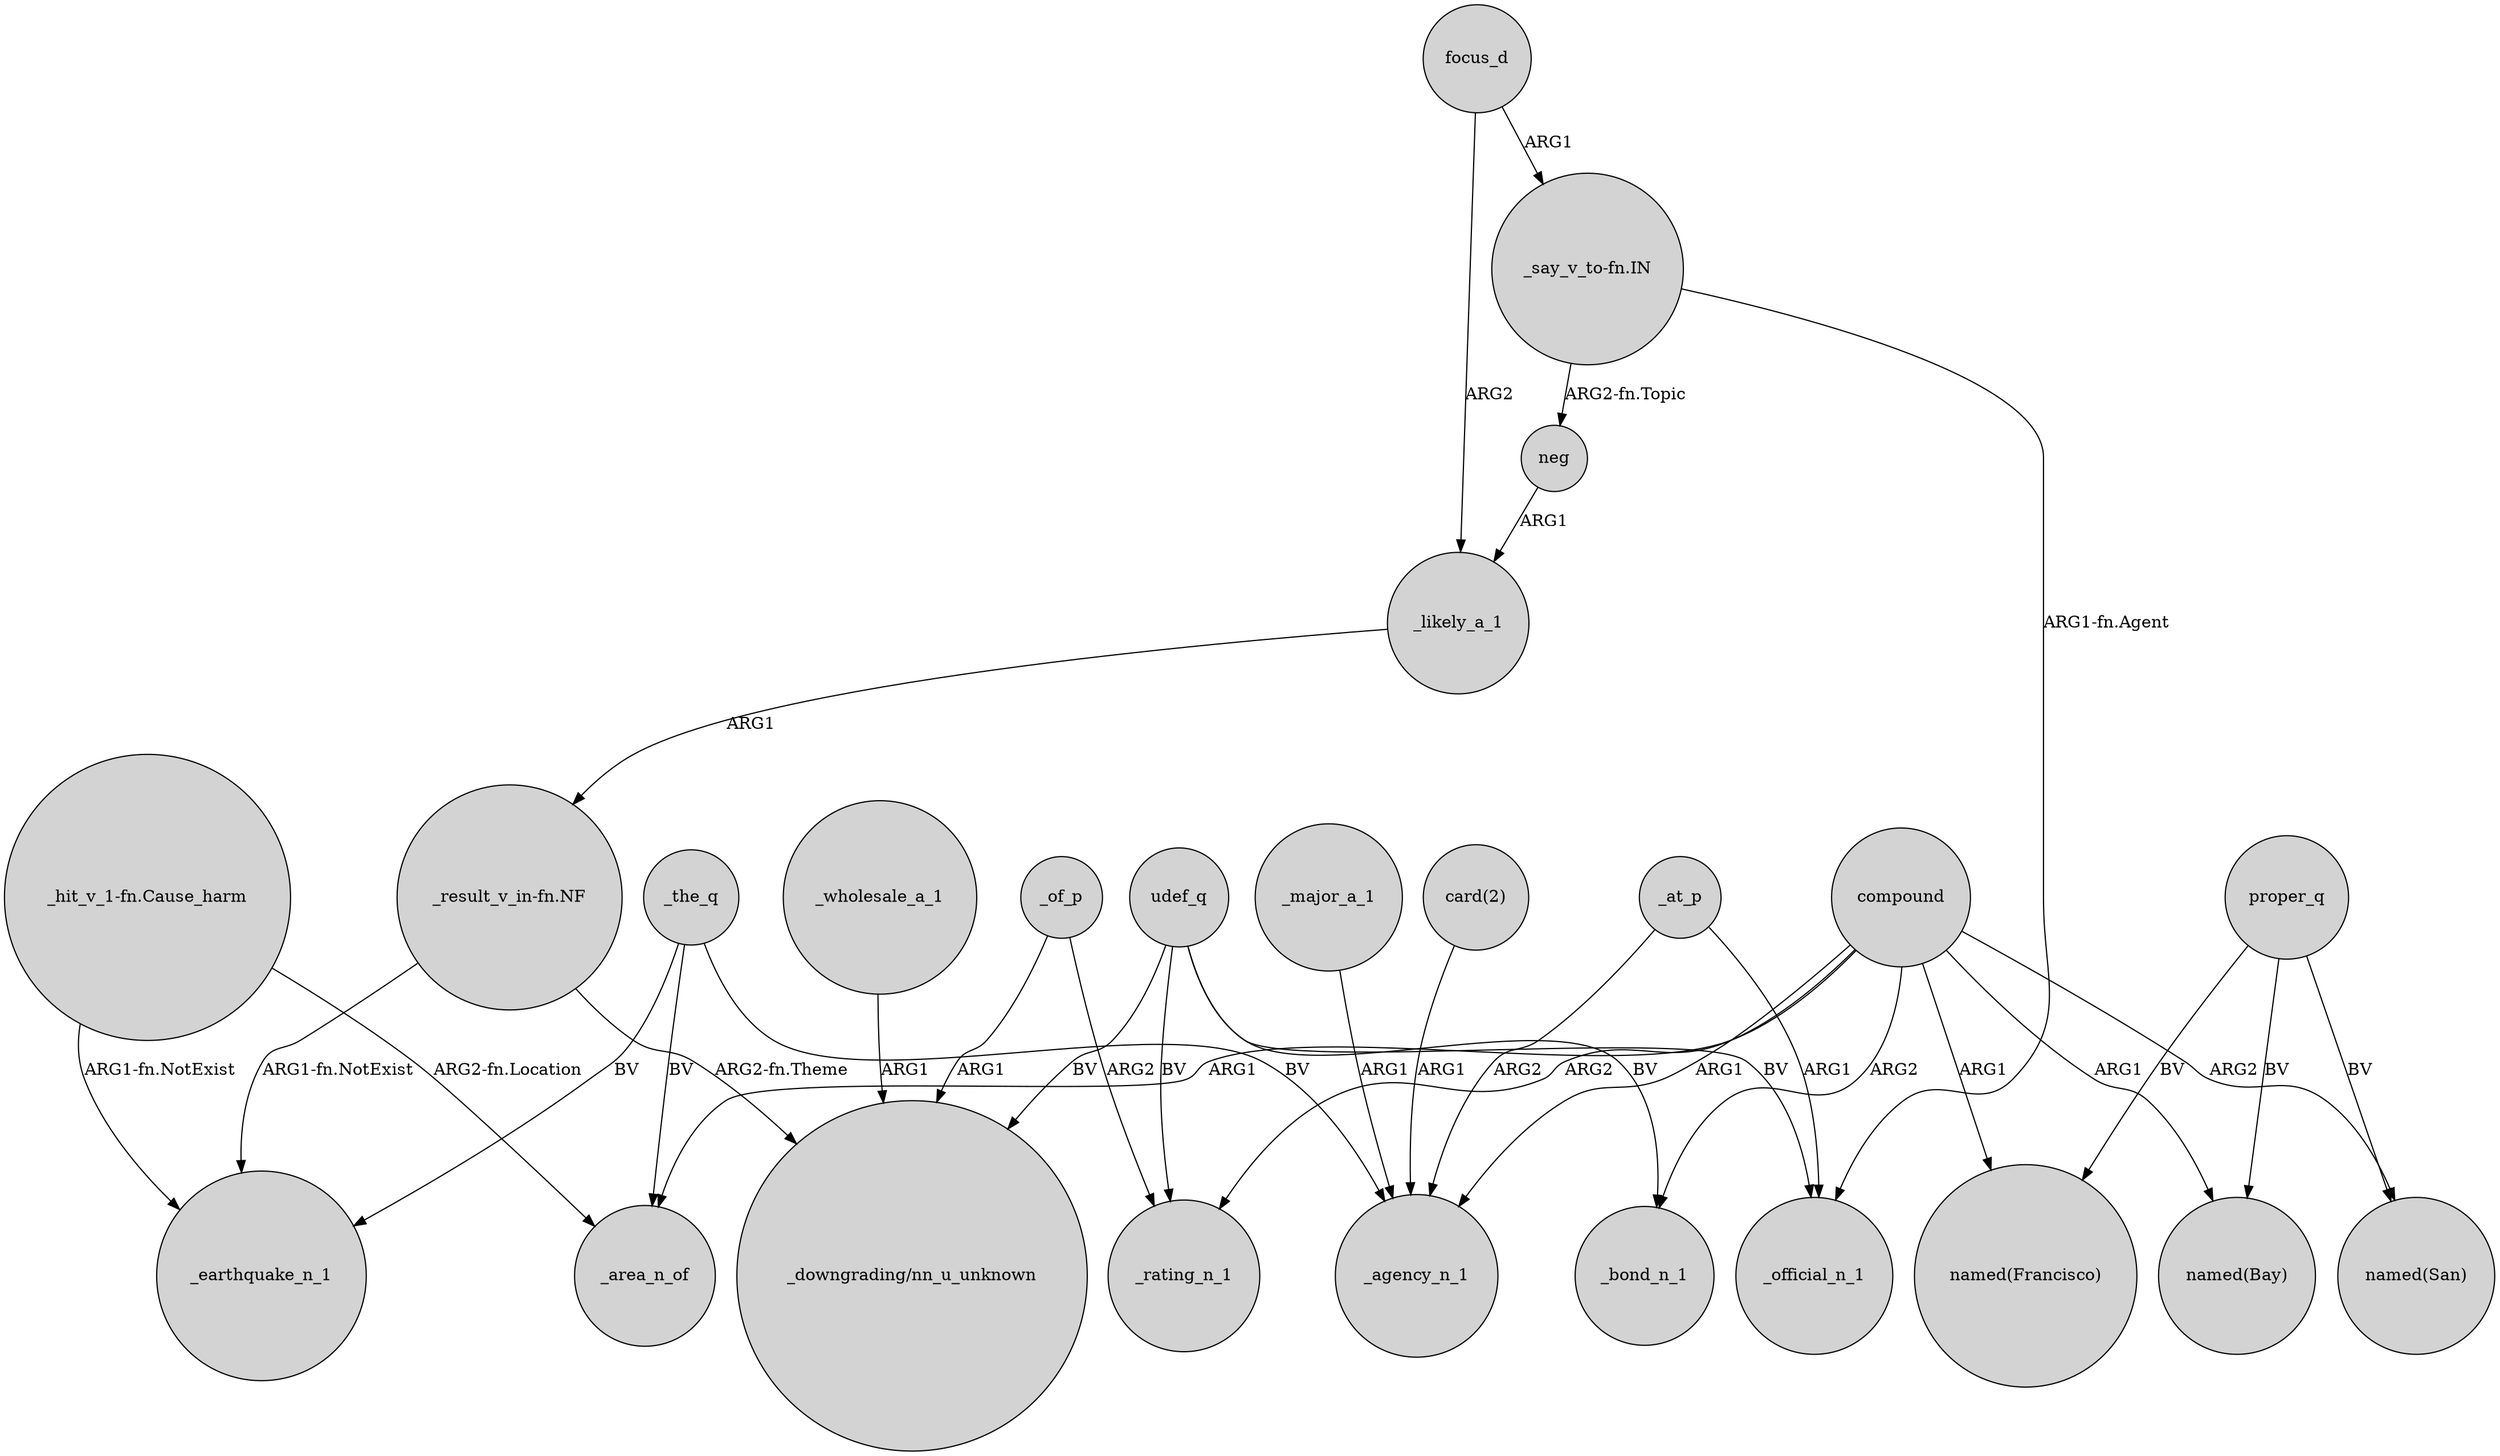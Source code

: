 digraph {
	node [shape=circle style=filled]
	_the_q -> _earthquake_n_1 [label=BV]
	focus_d -> _likely_a_1 [label=ARG2]
	_the_q -> _agency_n_1 [label=BV]
	compound -> _agency_n_1 [label=ARG1]
	proper_q -> "named(Bay)" [label=BV]
	proper_q -> "named(Francisco)" [label=BV]
	"_result_v_in-fn.NF" -> _earthquake_n_1 [label="ARG1-fn.NotExist"]
	compound -> "named(San)" [label=ARG2]
	udef_q -> _rating_n_1 [label=BV]
	"_hit_v_1-fn.Cause_harm" -> _earthquake_n_1 [label="ARG1-fn.NotExist"]
	"card(2)" -> _agency_n_1 [label=ARG1]
	_major_a_1 -> _agency_n_1 [label=ARG1]
	"_say_v_to-fn.IN" -> _official_n_1 [label="ARG1-fn.Agent"]
	compound -> _rating_n_1 [label=ARG2]
	udef_q -> _bond_n_1 [label=BV]
	neg -> _likely_a_1 [label=ARG1]
	"_result_v_in-fn.NF" -> "_downgrading/nn_u_unknown" [label="ARG2-fn.Theme"]
	udef_q -> "_downgrading/nn_u_unknown" [label=BV]
	udef_q -> _official_n_1 [label=BV]
	_at_p -> _agency_n_1 [label=ARG2]
	compound -> "named(Francisco)" [label=ARG1]
	_the_q -> _area_n_of [label=BV]
	compound -> _bond_n_1 [label=ARG2]
	compound -> "named(Bay)" [label=ARG1]
	"_say_v_to-fn.IN" -> neg [label="ARG2-fn.Topic"]
	_at_p -> _official_n_1 [label=ARG1]
	proper_q -> "named(San)" [label=BV]
	_likely_a_1 -> "_result_v_in-fn.NF" [label=ARG1]
	_wholesale_a_1 -> "_downgrading/nn_u_unknown" [label=ARG1]
	"_hit_v_1-fn.Cause_harm" -> _area_n_of [label="ARG2-fn.Location"]
	compound -> _area_n_of [label=ARG1]
	_of_p -> "_downgrading/nn_u_unknown" [label=ARG1]
	_of_p -> _rating_n_1 [label=ARG2]
	focus_d -> "_say_v_to-fn.IN" [label=ARG1]
}
